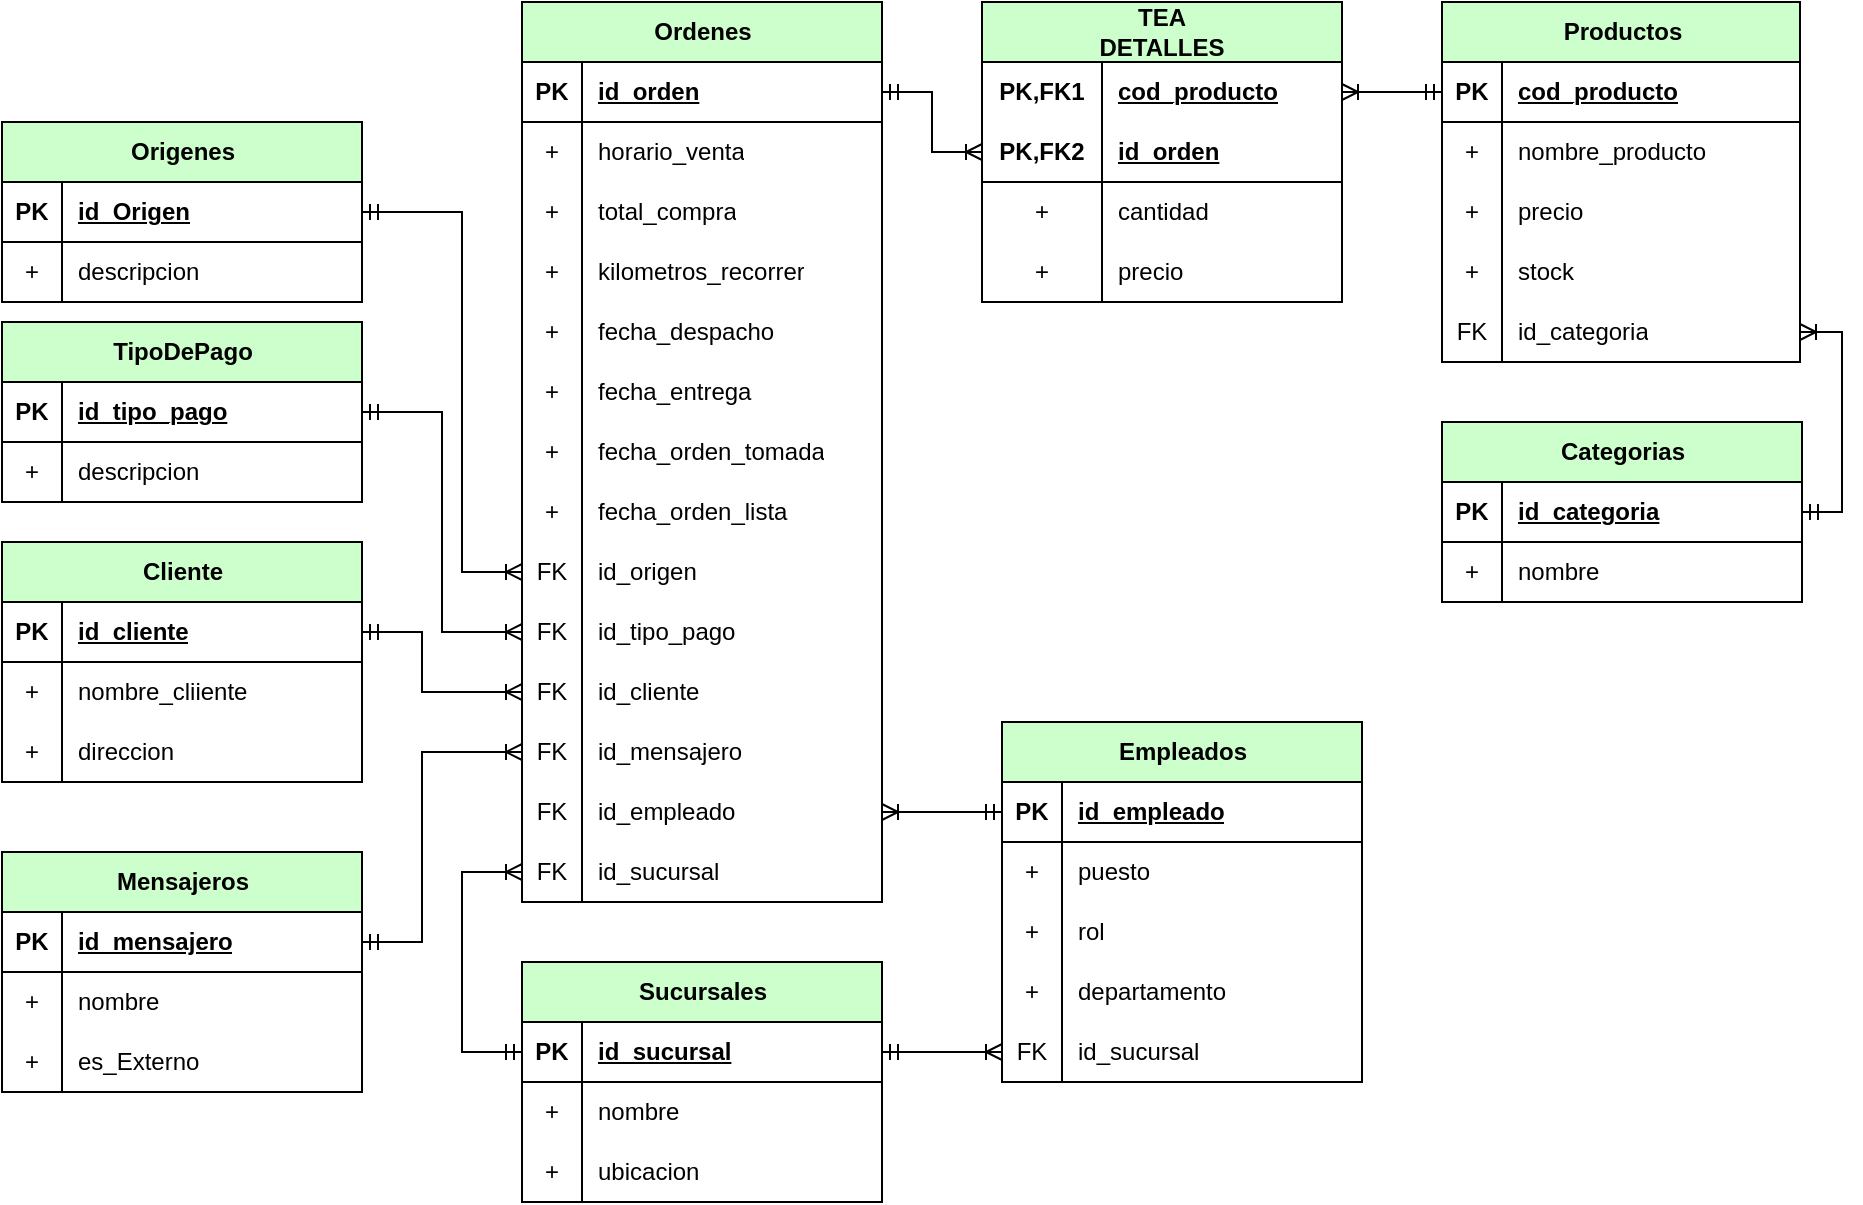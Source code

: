 <mxfile version="24.7.12">
  <diagram name="Página-1" id="35E1bNl7bT1E5D4uxxZ_">
    <mxGraphModel dx="712" dy="771" grid="1" gridSize="10" guides="1" tooltips="1" connect="1" arrows="1" fold="1" page="1" pageScale="1" pageWidth="827" pageHeight="1169" math="0" shadow="0">
      <root>
        <mxCell id="0" />
        <mxCell id="1" parent="0" />
        <mxCell id="Nxqfoiv69obY2XMOCcxo-1" value="Ordenes" style="shape=table;startSize=30;container=1;collapsible=1;childLayout=tableLayout;fixedRows=1;rowLines=0;fontStyle=1;align=center;resizeLast=1;html=1;fillColor=#CCFFCC;" parent="1" vertex="1">
          <mxGeometry x="370" y="100" width="180" height="450" as="geometry" />
        </mxCell>
        <mxCell id="Nxqfoiv69obY2XMOCcxo-2" value="" style="shape=tableRow;horizontal=0;startSize=0;swimlaneHead=0;swimlaneBody=0;fillColor=none;collapsible=0;dropTarget=0;points=[[0,0.5],[1,0.5]];portConstraint=eastwest;top=0;left=0;right=0;bottom=1;" parent="Nxqfoiv69obY2XMOCcxo-1" vertex="1">
          <mxGeometry y="30" width="180" height="30" as="geometry" />
        </mxCell>
        <mxCell id="Nxqfoiv69obY2XMOCcxo-3" value="PK" style="shape=partialRectangle;connectable=0;fillColor=none;top=0;left=0;bottom=0;right=0;fontStyle=1;overflow=hidden;whiteSpace=wrap;html=1;" parent="Nxqfoiv69obY2XMOCcxo-2" vertex="1">
          <mxGeometry width="30" height="30" as="geometry">
            <mxRectangle width="30" height="30" as="alternateBounds" />
          </mxGeometry>
        </mxCell>
        <mxCell id="Nxqfoiv69obY2XMOCcxo-4" value="id_orden" style="shape=partialRectangle;connectable=0;fillColor=none;top=0;left=0;bottom=0;right=0;align=left;spacingLeft=6;fontStyle=5;overflow=hidden;whiteSpace=wrap;html=1;" parent="Nxqfoiv69obY2XMOCcxo-2" vertex="1">
          <mxGeometry x="30" width="150" height="30" as="geometry">
            <mxRectangle width="150" height="30" as="alternateBounds" />
          </mxGeometry>
        </mxCell>
        <mxCell id="Nxqfoiv69obY2XMOCcxo-5" value="" style="shape=tableRow;horizontal=0;startSize=0;swimlaneHead=0;swimlaneBody=0;fillColor=none;collapsible=0;dropTarget=0;points=[[0,0.5],[1,0.5]];portConstraint=eastwest;top=0;left=0;right=0;bottom=0;" parent="Nxqfoiv69obY2XMOCcxo-1" vertex="1">
          <mxGeometry y="60" width="180" height="30" as="geometry" />
        </mxCell>
        <mxCell id="Nxqfoiv69obY2XMOCcxo-6" value="+" style="shape=partialRectangle;connectable=0;fillColor=none;top=0;left=0;bottom=0;right=0;editable=1;overflow=hidden;whiteSpace=wrap;html=1;" parent="Nxqfoiv69obY2XMOCcxo-5" vertex="1">
          <mxGeometry width="30" height="30" as="geometry">
            <mxRectangle width="30" height="30" as="alternateBounds" />
          </mxGeometry>
        </mxCell>
        <mxCell id="Nxqfoiv69obY2XMOCcxo-7" value="horario_venta" style="shape=partialRectangle;connectable=0;fillColor=none;top=0;left=0;bottom=0;right=0;align=left;spacingLeft=6;overflow=hidden;whiteSpace=wrap;html=1;" parent="Nxqfoiv69obY2XMOCcxo-5" vertex="1">
          <mxGeometry x="30" width="150" height="30" as="geometry">
            <mxRectangle width="150" height="30" as="alternateBounds" />
          </mxGeometry>
        </mxCell>
        <mxCell id="Nxqfoiv69obY2XMOCcxo-8" value="" style="shape=tableRow;horizontal=0;startSize=0;swimlaneHead=0;swimlaneBody=0;fillColor=none;collapsible=0;dropTarget=0;points=[[0,0.5],[1,0.5]];portConstraint=eastwest;top=0;left=0;right=0;bottom=0;" parent="Nxqfoiv69obY2XMOCcxo-1" vertex="1">
          <mxGeometry y="90" width="180" height="30" as="geometry" />
        </mxCell>
        <mxCell id="Nxqfoiv69obY2XMOCcxo-9" value="+" style="shape=partialRectangle;connectable=0;fillColor=none;top=0;left=0;bottom=0;right=0;editable=1;overflow=hidden;whiteSpace=wrap;html=1;" parent="Nxqfoiv69obY2XMOCcxo-8" vertex="1">
          <mxGeometry width="30" height="30" as="geometry">
            <mxRectangle width="30" height="30" as="alternateBounds" />
          </mxGeometry>
        </mxCell>
        <mxCell id="Nxqfoiv69obY2XMOCcxo-10" value="total_compra" style="shape=partialRectangle;connectable=0;fillColor=none;top=0;left=0;bottom=0;right=0;align=left;spacingLeft=6;overflow=hidden;whiteSpace=wrap;html=1;" parent="Nxqfoiv69obY2XMOCcxo-8" vertex="1">
          <mxGeometry x="30" width="150" height="30" as="geometry">
            <mxRectangle width="150" height="30" as="alternateBounds" />
          </mxGeometry>
        </mxCell>
        <mxCell id="Nxqfoiv69obY2XMOCcxo-11" value="" style="shape=tableRow;horizontal=0;startSize=0;swimlaneHead=0;swimlaneBody=0;fillColor=none;collapsible=0;dropTarget=0;points=[[0,0.5],[1,0.5]];portConstraint=eastwest;top=0;left=0;right=0;bottom=0;" parent="Nxqfoiv69obY2XMOCcxo-1" vertex="1">
          <mxGeometry y="120" width="180" height="30" as="geometry" />
        </mxCell>
        <mxCell id="Nxqfoiv69obY2XMOCcxo-12" value="+" style="shape=partialRectangle;connectable=0;fillColor=none;top=0;left=0;bottom=0;right=0;editable=1;overflow=hidden;whiteSpace=wrap;html=1;" parent="Nxqfoiv69obY2XMOCcxo-11" vertex="1">
          <mxGeometry width="30" height="30" as="geometry">
            <mxRectangle width="30" height="30" as="alternateBounds" />
          </mxGeometry>
        </mxCell>
        <mxCell id="Nxqfoiv69obY2XMOCcxo-13" value="kilometros_recorrer" style="shape=partialRectangle;connectable=0;fillColor=none;top=0;left=0;bottom=0;right=0;align=left;spacingLeft=6;overflow=hidden;whiteSpace=wrap;html=1;" parent="Nxqfoiv69obY2XMOCcxo-11" vertex="1">
          <mxGeometry x="30" width="150" height="30" as="geometry">
            <mxRectangle width="150" height="30" as="alternateBounds" />
          </mxGeometry>
        </mxCell>
        <mxCell id="Nxqfoiv69obY2XMOCcxo-106" value="" style="shape=tableRow;horizontal=0;startSize=0;swimlaneHead=0;swimlaneBody=0;fillColor=none;collapsible=0;dropTarget=0;points=[[0,0.5],[1,0.5]];portConstraint=eastwest;top=0;left=0;right=0;bottom=0;" parent="Nxqfoiv69obY2XMOCcxo-1" vertex="1">
          <mxGeometry y="150" width="180" height="30" as="geometry" />
        </mxCell>
        <mxCell id="Nxqfoiv69obY2XMOCcxo-107" value="+" style="shape=partialRectangle;connectable=0;fillColor=none;top=0;left=0;bottom=0;right=0;editable=1;overflow=hidden;whiteSpace=wrap;html=1;" parent="Nxqfoiv69obY2XMOCcxo-106" vertex="1">
          <mxGeometry width="30" height="30" as="geometry">
            <mxRectangle width="30" height="30" as="alternateBounds" />
          </mxGeometry>
        </mxCell>
        <mxCell id="Nxqfoiv69obY2XMOCcxo-108" value="fecha_despacho" style="shape=partialRectangle;connectable=0;fillColor=none;top=0;left=0;bottom=0;right=0;align=left;spacingLeft=6;overflow=hidden;whiteSpace=wrap;html=1;" parent="Nxqfoiv69obY2XMOCcxo-106" vertex="1">
          <mxGeometry x="30" width="150" height="30" as="geometry">
            <mxRectangle width="150" height="30" as="alternateBounds" />
          </mxGeometry>
        </mxCell>
        <mxCell id="Nxqfoiv69obY2XMOCcxo-109" value="" style="shape=tableRow;horizontal=0;startSize=0;swimlaneHead=0;swimlaneBody=0;fillColor=none;collapsible=0;dropTarget=0;points=[[0,0.5],[1,0.5]];portConstraint=eastwest;top=0;left=0;right=0;bottom=0;" parent="Nxqfoiv69obY2XMOCcxo-1" vertex="1">
          <mxGeometry y="180" width="180" height="30" as="geometry" />
        </mxCell>
        <mxCell id="Nxqfoiv69obY2XMOCcxo-110" value="+" style="shape=partialRectangle;connectable=0;fillColor=none;top=0;left=0;bottom=0;right=0;editable=1;overflow=hidden;whiteSpace=wrap;html=1;" parent="Nxqfoiv69obY2XMOCcxo-109" vertex="1">
          <mxGeometry width="30" height="30" as="geometry">
            <mxRectangle width="30" height="30" as="alternateBounds" />
          </mxGeometry>
        </mxCell>
        <mxCell id="Nxqfoiv69obY2XMOCcxo-111" value="fecha_entrega" style="shape=partialRectangle;connectable=0;fillColor=none;top=0;left=0;bottom=0;right=0;align=left;spacingLeft=6;overflow=hidden;whiteSpace=wrap;html=1;" parent="Nxqfoiv69obY2XMOCcxo-109" vertex="1">
          <mxGeometry x="30" width="150" height="30" as="geometry">
            <mxRectangle width="150" height="30" as="alternateBounds" />
          </mxGeometry>
        </mxCell>
        <mxCell id="Nxqfoiv69obY2XMOCcxo-112" value="" style="shape=tableRow;horizontal=0;startSize=0;swimlaneHead=0;swimlaneBody=0;fillColor=none;collapsible=0;dropTarget=0;points=[[0,0.5],[1,0.5]];portConstraint=eastwest;top=0;left=0;right=0;bottom=0;" parent="Nxqfoiv69obY2XMOCcxo-1" vertex="1">
          <mxGeometry y="210" width="180" height="30" as="geometry" />
        </mxCell>
        <mxCell id="Nxqfoiv69obY2XMOCcxo-113" value="+" style="shape=partialRectangle;connectable=0;fillColor=none;top=0;left=0;bottom=0;right=0;editable=1;overflow=hidden;whiteSpace=wrap;html=1;" parent="Nxqfoiv69obY2XMOCcxo-112" vertex="1">
          <mxGeometry width="30" height="30" as="geometry">
            <mxRectangle width="30" height="30" as="alternateBounds" />
          </mxGeometry>
        </mxCell>
        <mxCell id="Nxqfoiv69obY2XMOCcxo-114" value="fecha_orden_tomada" style="shape=partialRectangle;connectable=0;fillColor=none;top=0;left=0;bottom=0;right=0;align=left;spacingLeft=6;overflow=hidden;whiteSpace=wrap;html=1;" parent="Nxqfoiv69obY2XMOCcxo-112" vertex="1">
          <mxGeometry x="30" width="150" height="30" as="geometry">
            <mxRectangle width="150" height="30" as="alternateBounds" />
          </mxGeometry>
        </mxCell>
        <mxCell id="Nxqfoiv69obY2XMOCcxo-115" value="" style="shape=tableRow;horizontal=0;startSize=0;swimlaneHead=0;swimlaneBody=0;fillColor=none;collapsible=0;dropTarget=0;points=[[0,0.5],[1,0.5]];portConstraint=eastwest;top=0;left=0;right=0;bottom=0;" parent="Nxqfoiv69obY2XMOCcxo-1" vertex="1">
          <mxGeometry y="240" width="180" height="30" as="geometry" />
        </mxCell>
        <mxCell id="Nxqfoiv69obY2XMOCcxo-116" value="+" style="shape=partialRectangle;connectable=0;fillColor=none;top=0;left=0;bottom=0;right=0;editable=1;overflow=hidden;whiteSpace=wrap;html=1;" parent="Nxqfoiv69obY2XMOCcxo-115" vertex="1">
          <mxGeometry width="30" height="30" as="geometry">
            <mxRectangle width="30" height="30" as="alternateBounds" />
          </mxGeometry>
        </mxCell>
        <mxCell id="Nxqfoiv69obY2XMOCcxo-117" value="fecha_orden_lista" style="shape=partialRectangle;connectable=0;fillColor=none;top=0;left=0;bottom=0;right=0;align=left;spacingLeft=6;overflow=hidden;whiteSpace=wrap;html=1;" parent="Nxqfoiv69obY2XMOCcxo-115" vertex="1">
          <mxGeometry x="30" width="150" height="30" as="geometry">
            <mxRectangle width="150" height="30" as="alternateBounds" />
          </mxGeometry>
        </mxCell>
        <mxCell id="Nxqfoiv69obY2XMOCcxo-137" value="" style="shape=tableRow;horizontal=0;startSize=0;swimlaneHead=0;swimlaneBody=0;fillColor=none;collapsible=0;dropTarget=0;points=[[0,0.5],[1,0.5]];portConstraint=eastwest;top=0;left=0;right=0;bottom=0;" parent="Nxqfoiv69obY2XMOCcxo-1" vertex="1">
          <mxGeometry y="270" width="180" height="30" as="geometry" />
        </mxCell>
        <mxCell id="Nxqfoiv69obY2XMOCcxo-138" value="FK" style="shape=partialRectangle;connectable=0;fillColor=none;top=0;left=0;bottom=0;right=0;editable=1;overflow=hidden;whiteSpace=wrap;html=1;" parent="Nxqfoiv69obY2XMOCcxo-137" vertex="1">
          <mxGeometry width="30" height="30" as="geometry">
            <mxRectangle width="30" height="30" as="alternateBounds" />
          </mxGeometry>
        </mxCell>
        <mxCell id="Nxqfoiv69obY2XMOCcxo-139" value="id_origen" style="shape=partialRectangle;connectable=0;fillColor=none;top=0;left=0;bottom=0;right=0;align=left;spacingLeft=6;overflow=hidden;whiteSpace=wrap;html=1;" parent="Nxqfoiv69obY2XMOCcxo-137" vertex="1">
          <mxGeometry x="30" width="150" height="30" as="geometry">
            <mxRectangle width="150" height="30" as="alternateBounds" />
          </mxGeometry>
        </mxCell>
        <mxCell id="Nxqfoiv69obY2XMOCcxo-140" value="" style="shape=tableRow;horizontal=0;startSize=0;swimlaneHead=0;swimlaneBody=0;fillColor=none;collapsible=0;dropTarget=0;points=[[0,0.5],[1,0.5]];portConstraint=eastwest;top=0;left=0;right=0;bottom=0;" parent="Nxqfoiv69obY2XMOCcxo-1" vertex="1">
          <mxGeometry y="300" width="180" height="30" as="geometry" />
        </mxCell>
        <mxCell id="Nxqfoiv69obY2XMOCcxo-141" value="FK" style="shape=partialRectangle;connectable=0;fillColor=none;top=0;left=0;bottom=0;right=0;editable=1;overflow=hidden;whiteSpace=wrap;html=1;" parent="Nxqfoiv69obY2XMOCcxo-140" vertex="1">
          <mxGeometry width="30" height="30" as="geometry">
            <mxRectangle width="30" height="30" as="alternateBounds" />
          </mxGeometry>
        </mxCell>
        <mxCell id="Nxqfoiv69obY2XMOCcxo-142" value="id_tipo_pago" style="shape=partialRectangle;connectable=0;fillColor=none;top=0;left=0;bottom=0;right=0;align=left;spacingLeft=6;overflow=hidden;whiteSpace=wrap;html=1;" parent="Nxqfoiv69obY2XMOCcxo-140" vertex="1">
          <mxGeometry x="30" width="150" height="30" as="geometry">
            <mxRectangle width="150" height="30" as="alternateBounds" />
          </mxGeometry>
        </mxCell>
        <mxCell id="Nxqfoiv69obY2XMOCcxo-186" value="" style="shape=tableRow;horizontal=0;startSize=0;swimlaneHead=0;swimlaneBody=0;fillColor=none;collapsible=0;dropTarget=0;points=[[0,0.5],[1,0.5]];portConstraint=eastwest;top=0;left=0;right=0;bottom=0;" parent="Nxqfoiv69obY2XMOCcxo-1" vertex="1">
          <mxGeometry y="330" width="180" height="30" as="geometry" />
        </mxCell>
        <mxCell id="Nxqfoiv69obY2XMOCcxo-187" value="FK" style="shape=partialRectangle;connectable=0;fillColor=none;top=0;left=0;bottom=0;right=0;editable=1;overflow=hidden;whiteSpace=wrap;html=1;" parent="Nxqfoiv69obY2XMOCcxo-186" vertex="1">
          <mxGeometry width="30" height="30" as="geometry">
            <mxRectangle width="30" height="30" as="alternateBounds" />
          </mxGeometry>
        </mxCell>
        <mxCell id="Nxqfoiv69obY2XMOCcxo-188" value="id_cliente" style="shape=partialRectangle;connectable=0;fillColor=none;top=0;left=0;bottom=0;right=0;align=left;spacingLeft=6;overflow=hidden;whiteSpace=wrap;html=1;" parent="Nxqfoiv69obY2XMOCcxo-186" vertex="1">
          <mxGeometry x="30" width="150" height="30" as="geometry">
            <mxRectangle width="150" height="30" as="alternateBounds" />
          </mxGeometry>
        </mxCell>
        <mxCell id="FK5sb8bzbtEW4_PQrhb6-1" value="" style="shape=tableRow;horizontal=0;startSize=0;swimlaneHead=0;swimlaneBody=0;fillColor=none;collapsible=0;dropTarget=0;points=[[0,0.5],[1,0.5]];portConstraint=eastwest;top=0;left=0;right=0;bottom=0;" parent="Nxqfoiv69obY2XMOCcxo-1" vertex="1">
          <mxGeometry y="360" width="180" height="30" as="geometry" />
        </mxCell>
        <mxCell id="FK5sb8bzbtEW4_PQrhb6-2" value="FK" style="shape=partialRectangle;connectable=0;fillColor=none;top=0;left=0;bottom=0;right=0;editable=1;overflow=hidden;whiteSpace=wrap;html=1;" parent="FK5sb8bzbtEW4_PQrhb6-1" vertex="1">
          <mxGeometry width="30" height="30" as="geometry">
            <mxRectangle width="30" height="30" as="alternateBounds" />
          </mxGeometry>
        </mxCell>
        <mxCell id="FK5sb8bzbtEW4_PQrhb6-3" value="id_mensajero" style="shape=partialRectangle;connectable=0;fillColor=none;top=0;left=0;bottom=0;right=0;align=left;spacingLeft=6;overflow=hidden;whiteSpace=wrap;html=1;" parent="FK5sb8bzbtEW4_PQrhb6-1" vertex="1">
          <mxGeometry x="30" width="150" height="30" as="geometry">
            <mxRectangle width="150" height="30" as="alternateBounds" />
          </mxGeometry>
        </mxCell>
        <mxCell id="FK5sb8bzbtEW4_PQrhb6-4" value="" style="shape=tableRow;horizontal=0;startSize=0;swimlaneHead=0;swimlaneBody=0;fillColor=none;collapsible=0;dropTarget=0;points=[[0,0.5],[1,0.5]];portConstraint=eastwest;top=0;left=0;right=0;bottom=0;" parent="Nxqfoiv69obY2XMOCcxo-1" vertex="1">
          <mxGeometry y="390" width="180" height="30" as="geometry" />
        </mxCell>
        <mxCell id="FK5sb8bzbtEW4_PQrhb6-5" value="FK" style="shape=partialRectangle;connectable=0;fillColor=none;top=0;left=0;bottom=0;right=0;editable=1;overflow=hidden;whiteSpace=wrap;html=1;" parent="FK5sb8bzbtEW4_PQrhb6-4" vertex="1">
          <mxGeometry width="30" height="30" as="geometry">
            <mxRectangle width="30" height="30" as="alternateBounds" />
          </mxGeometry>
        </mxCell>
        <mxCell id="FK5sb8bzbtEW4_PQrhb6-6" value="id_empleado" style="shape=partialRectangle;connectable=0;fillColor=none;top=0;left=0;bottom=0;right=0;align=left;spacingLeft=6;overflow=hidden;whiteSpace=wrap;html=1;" parent="FK5sb8bzbtEW4_PQrhb6-4" vertex="1">
          <mxGeometry x="30" width="150" height="30" as="geometry">
            <mxRectangle width="150" height="30" as="alternateBounds" />
          </mxGeometry>
        </mxCell>
        <mxCell id="FK5sb8bzbtEW4_PQrhb6-9" value="" style="shape=tableRow;horizontal=0;startSize=0;swimlaneHead=0;swimlaneBody=0;fillColor=none;collapsible=0;dropTarget=0;points=[[0,0.5],[1,0.5]];portConstraint=eastwest;top=0;left=0;right=0;bottom=0;" parent="Nxqfoiv69obY2XMOCcxo-1" vertex="1">
          <mxGeometry y="420" width="180" height="30" as="geometry" />
        </mxCell>
        <mxCell id="FK5sb8bzbtEW4_PQrhb6-10" value="FK" style="shape=partialRectangle;connectable=0;fillColor=none;top=0;left=0;bottom=0;right=0;editable=1;overflow=hidden;whiteSpace=wrap;html=1;" parent="FK5sb8bzbtEW4_PQrhb6-9" vertex="1">
          <mxGeometry width="30" height="30" as="geometry">
            <mxRectangle width="30" height="30" as="alternateBounds" />
          </mxGeometry>
        </mxCell>
        <mxCell id="FK5sb8bzbtEW4_PQrhb6-11" value="id_sucursal" style="shape=partialRectangle;connectable=0;fillColor=none;top=0;left=0;bottom=0;right=0;align=left;spacingLeft=6;overflow=hidden;whiteSpace=wrap;html=1;" parent="FK5sb8bzbtEW4_PQrhb6-9" vertex="1">
          <mxGeometry x="30" width="150" height="30" as="geometry">
            <mxRectangle width="150" height="30" as="alternateBounds" />
          </mxGeometry>
        </mxCell>
        <mxCell id="Nxqfoiv69obY2XMOCcxo-14" value="Productos" style="shape=table;startSize=30;container=1;collapsible=1;childLayout=tableLayout;fixedRows=1;rowLines=0;fontStyle=1;align=center;resizeLast=1;html=1;fillColor=#CCFFCC;" parent="1" vertex="1">
          <mxGeometry x="830" y="100" width="179" height="180" as="geometry" />
        </mxCell>
        <mxCell id="Nxqfoiv69obY2XMOCcxo-15" value="" style="shape=tableRow;horizontal=0;startSize=0;swimlaneHead=0;swimlaneBody=0;fillColor=none;collapsible=0;dropTarget=0;points=[[0,0.5],[1,0.5]];portConstraint=eastwest;top=0;left=0;right=0;bottom=1;" parent="Nxqfoiv69obY2XMOCcxo-14" vertex="1">
          <mxGeometry y="30" width="179" height="30" as="geometry" />
        </mxCell>
        <mxCell id="Nxqfoiv69obY2XMOCcxo-16" value="PK" style="shape=partialRectangle;connectable=0;fillColor=none;top=0;left=0;bottom=0;right=0;fontStyle=1;overflow=hidden;whiteSpace=wrap;html=1;" parent="Nxqfoiv69obY2XMOCcxo-15" vertex="1">
          <mxGeometry width="30" height="30" as="geometry">
            <mxRectangle width="30" height="30" as="alternateBounds" />
          </mxGeometry>
        </mxCell>
        <mxCell id="Nxqfoiv69obY2XMOCcxo-17" value="cod_producto" style="shape=partialRectangle;connectable=0;fillColor=none;top=0;left=0;bottom=0;right=0;align=left;spacingLeft=6;fontStyle=5;overflow=hidden;whiteSpace=wrap;html=1;" parent="Nxqfoiv69obY2XMOCcxo-15" vertex="1">
          <mxGeometry x="30" width="149" height="30" as="geometry">
            <mxRectangle width="149" height="30" as="alternateBounds" />
          </mxGeometry>
        </mxCell>
        <mxCell id="Nxqfoiv69obY2XMOCcxo-18" value="" style="shape=tableRow;horizontal=0;startSize=0;swimlaneHead=0;swimlaneBody=0;fillColor=none;collapsible=0;dropTarget=0;points=[[0,0.5],[1,0.5]];portConstraint=eastwest;top=0;left=0;right=0;bottom=0;" parent="Nxqfoiv69obY2XMOCcxo-14" vertex="1">
          <mxGeometry y="60" width="179" height="30" as="geometry" />
        </mxCell>
        <mxCell id="Nxqfoiv69obY2XMOCcxo-19" value="+" style="shape=partialRectangle;connectable=0;fillColor=none;top=0;left=0;bottom=0;right=0;editable=1;overflow=hidden;whiteSpace=wrap;html=1;" parent="Nxqfoiv69obY2XMOCcxo-18" vertex="1">
          <mxGeometry width="30" height="30" as="geometry">
            <mxRectangle width="30" height="30" as="alternateBounds" />
          </mxGeometry>
        </mxCell>
        <mxCell id="Nxqfoiv69obY2XMOCcxo-20" value="nombre_producto" style="shape=partialRectangle;connectable=0;fillColor=none;top=0;left=0;bottom=0;right=0;align=left;spacingLeft=6;overflow=hidden;whiteSpace=wrap;html=1;" parent="Nxqfoiv69obY2XMOCcxo-18" vertex="1">
          <mxGeometry x="30" width="149" height="30" as="geometry">
            <mxRectangle width="149" height="30" as="alternateBounds" />
          </mxGeometry>
        </mxCell>
        <mxCell id="Nxqfoiv69obY2XMOCcxo-21" value="" style="shape=tableRow;horizontal=0;startSize=0;swimlaneHead=0;swimlaneBody=0;fillColor=none;collapsible=0;dropTarget=0;points=[[0,0.5],[1,0.5]];portConstraint=eastwest;top=0;left=0;right=0;bottom=0;" parent="Nxqfoiv69obY2XMOCcxo-14" vertex="1">
          <mxGeometry y="90" width="179" height="30" as="geometry" />
        </mxCell>
        <mxCell id="Nxqfoiv69obY2XMOCcxo-22" value="+" style="shape=partialRectangle;connectable=0;fillColor=none;top=0;left=0;bottom=0;right=0;editable=1;overflow=hidden;whiteSpace=wrap;html=1;" parent="Nxqfoiv69obY2XMOCcxo-21" vertex="1">
          <mxGeometry width="30" height="30" as="geometry">
            <mxRectangle width="30" height="30" as="alternateBounds" />
          </mxGeometry>
        </mxCell>
        <mxCell id="Nxqfoiv69obY2XMOCcxo-23" value="precio" style="shape=partialRectangle;connectable=0;fillColor=none;top=0;left=0;bottom=0;right=0;align=left;spacingLeft=6;overflow=hidden;whiteSpace=wrap;html=1;" parent="Nxqfoiv69obY2XMOCcxo-21" vertex="1">
          <mxGeometry x="30" width="149" height="30" as="geometry">
            <mxRectangle width="149" height="30" as="alternateBounds" />
          </mxGeometry>
        </mxCell>
        <mxCell id="2KX9p31akX-pJ0zBxhKD-1" value="" style="shape=tableRow;horizontal=0;startSize=0;swimlaneHead=0;swimlaneBody=0;fillColor=none;collapsible=0;dropTarget=0;points=[[0,0.5],[1,0.5]];portConstraint=eastwest;top=0;left=0;right=0;bottom=0;" parent="Nxqfoiv69obY2XMOCcxo-14" vertex="1">
          <mxGeometry y="120" width="179" height="30" as="geometry" />
        </mxCell>
        <mxCell id="2KX9p31akX-pJ0zBxhKD-2" value="+" style="shape=partialRectangle;connectable=0;fillColor=none;top=0;left=0;bottom=0;right=0;editable=1;overflow=hidden;whiteSpace=wrap;html=1;" parent="2KX9p31akX-pJ0zBxhKD-1" vertex="1">
          <mxGeometry width="30" height="30" as="geometry">
            <mxRectangle width="30" height="30" as="alternateBounds" />
          </mxGeometry>
        </mxCell>
        <mxCell id="2KX9p31akX-pJ0zBxhKD-3" value="stock" style="shape=partialRectangle;connectable=0;fillColor=none;top=0;left=0;bottom=0;right=0;align=left;spacingLeft=6;overflow=hidden;whiteSpace=wrap;html=1;" parent="2KX9p31akX-pJ0zBxhKD-1" vertex="1">
          <mxGeometry x="30" width="149" height="30" as="geometry">
            <mxRectangle width="149" height="30" as="alternateBounds" />
          </mxGeometry>
        </mxCell>
        <mxCell id="Nxqfoiv69obY2XMOCcxo-24" value="" style="shape=tableRow;horizontal=0;startSize=0;swimlaneHead=0;swimlaneBody=0;fillColor=none;collapsible=0;dropTarget=0;points=[[0,0.5],[1,0.5]];portConstraint=eastwest;top=0;left=0;right=0;bottom=0;" parent="Nxqfoiv69obY2XMOCcxo-14" vertex="1">
          <mxGeometry y="150" width="179" height="30" as="geometry" />
        </mxCell>
        <mxCell id="Nxqfoiv69obY2XMOCcxo-25" value="FK" style="shape=partialRectangle;connectable=0;fillColor=none;top=0;left=0;bottom=0;right=0;editable=1;overflow=hidden;whiteSpace=wrap;html=1;" parent="Nxqfoiv69obY2XMOCcxo-24" vertex="1">
          <mxGeometry width="30" height="30" as="geometry">
            <mxRectangle width="30" height="30" as="alternateBounds" />
          </mxGeometry>
        </mxCell>
        <mxCell id="Nxqfoiv69obY2XMOCcxo-26" value="id_categoria" style="shape=partialRectangle;connectable=0;fillColor=none;top=0;left=0;bottom=0;right=0;align=left;spacingLeft=6;overflow=hidden;whiteSpace=wrap;html=1;" parent="Nxqfoiv69obY2XMOCcxo-24" vertex="1">
          <mxGeometry x="30" width="149" height="30" as="geometry">
            <mxRectangle width="149" height="30" as="alternateBounds" />
          </mxGeometry>
        </mxCell>
        <mxCell id="Nxqfoiv69obY2XMOCcxo-40" value="Empleados" style="shape=table;startSize=30;container=1;collapsible=1;childLayout=tableLayout;fixedRows=1;rowLines=0;fontStyle=1;align=center;resizeLast=1;html=1;fillColor=#CCFFCC;" parent="1" vertex="1">
          <mxGeometry x="610" y="460" width="180" height="180" as="geometry" />
        </mxCell>
        <mxCell id="Nxqfoiv69obY2XMOCcxo-41" value="" style="shape=tableRow;horizontal=0;startSize=0;swimlaneHead=0;swimlaneBody=0;fillColor=none;collapsible=0;dropTarget=0;points=[[0,0.5],[1,0.5]];portConstraint=eastwest;top=0;left=0;right=0;bottom=1;" parent="Nxqfoiv69obY2XMOCcxo-40" vertex="1">
          <mxGeometry y="30" width="180" height="30" as="geometry" />
        </mxCell>
        <mxCell id="Nxqfoiv69obY2XMOCcxo-42" value="PK" style="shape=partialRectangle;connectable=0;fillColor=none;top=0;left=0;bottom=0;right=0;fontStyle=1;overflow=hidden;whiteSpace=wrap;html=1;" parent="Nxqfoiv69obY2XMOCcxo-41" vertex="1">
          <mxGeometry width="30" height="30" as="geometry">
            <mxRectangle width="30" height="30" as="alternateBounds" />
          </mxGeometry>
        </mxCell>
        <mxCell id="Nxqfoiv69obY2XMOCcxo-43" value="id_empleado" style="shape=partialRectangle;connectable=0;fillColor=none;top=0;left=0;bottom=0;right=0;align=left;spacingLeft=6;fontStyle=5;overflow=hidden;whiteSpace=wrap;html=1;" parent="Nxqfoiv69obY2XMOCcxo-41" vertex="1">
          <mxGeometry x="30" width="150" height="30" as="geometry">
            <mxRectangle width="150" height="30" as="alternateBounds" />
          </mxGeometry>
        </mxCell>
        <mxCell id="Nxqfoiv69obY2XMOCcxo-44" value="" style="shape=tableRow;horizontal=0;startSize=0;swimlaneHead=0;swimlaneBody=0;fillColor=none;collapsible=0;dropTarget=0;points=[[0,0.5],[1,0.5]];portConstraint=eastwest;top=0;left=0;right=0;bottom=0;" parent="Nxqfoiv69obY2XMOCcxo-40" vertex="1">
          <mxGeometry y="60" width="180" height="30" as="geometry" />
        </mxCell>
        <mxCell id="Nxqfoiv69obY2XMOCcxo-45" value="+" style="shape=partialRectangle;connectable=0;fillColor=none;top=0;left=0;bottom=0;right=0;editable=1;overflow=hidden;whiteSpace=wrap;html=1;" parent="Nxqfoiv69obY2XMOCcxo-44" vertex="1">
          <mxGeometry width="30" height="30" as="geometry">
            <mxRectangle width="30" height="30" as="alternateBounds" />
          </mxGeometry>
        </mxCell>
        <mxCell id="Nxqfoiv69obY2XMOCcxo-46" value="puesto" style="shape=partialRectangle;connectable=0;fillColor=none;top=0;left=0;bottom=0;right=0;align=left;spacingLeft=6;overflow=hidden;whiteSpace=wrap;html=1;" parent="Nxqfoiv69obY2XMOCcxo-44" vertex="1">
          <mxGeometry x="30" width="150" height="30" as="geometry">
            <mxRectangle width="150" height="30" as="alternateBounds" />
          </mxGeometry>
        </mxCell>
        <mxCell id="Nxqfoiv69obY2XMOCcxo-47" value="" style="shape=tableRow;horizontal=0;startSize=0;swimlaneHead=0;swimlaneBody=0;fillColor=none;collapsible=0;dropTarget=0;points=[[0,0.5],[1,0.5]];portConstraint=eastwest;top=0;left=0;right=0;bottom=0;" parent="Nxqfoiv69obY2XMOCcxo-40" vertex="1">
          <mxGeometry y="90" width="180" height="30" as="geometry" />
        </mxCell>
        <mxCell id="Nxqfoiv69obY2XMOCcxo-48" value="+" style="shape=partialRectangle;connectable=0;fillColor=none;top=0;left=0;bottom=0;right=0;editable=1;overflow=hidden;whiteSpace=wrap;html=1;" parent="Nxqfoiv69obY2XMOCcxo-47" vertex="1">
          <mxGeometry width="30" height="30" as="geometry">
            <mxRectangle width="30" height="30" as="alternateBounds" />
          </mxGeometry>
        </mxCell>
        <mxCell id="Nxqfoiv69obY2XMOCcxo-49" value="rol" style="shape=partialRectangle;connectable=0;fillColor=none;top=0;left=0;bottom=0;right=0;align=left;spacingLeft=6;overflow=hidden;whiteSpace=wrap;html=1;" parent="Nxqfoiv69obY2XMOCcxo-47" vertex="1">
          <mxGeometry x="30" width="150" height="30" as="geometry">
            <mxRectangle width="150" height="30" as="alternateBounds" />
          </mxGeometry>
        </mxCell>
        <mxCell id="Nxqfoiv69obY2XMOCcxo-50" value="" style="shape=tableRow;horizontal=0;startSize=0;swimlaneHead=0;swimlaneBody=0;fillColor=none;collapsible=0;dropTarget=0;points=[[0,0.5],[1,0.5]];portConstraint=eastwest;top=0;left=0;right=0;bottom=0;" parent="Nxqfoiv69obY2XMOCcxo-40" vertex="1">
          <mxGeometry y="120" width="180" height="30" as="geometry" />
        </mxCell>
        <mxCell id="Nxqfoiv69obY2XMOCcxo-51" value="+" style="shape=partialRectangle;connectable=0;fillColor=none;top=0;left=0;bottom=0;right=0;editable=1;overflow=hidden;whiteSpace=wrap;html=1;" parent="Nxqfoiv69obY2XMOCcxo-50" vertex="1">
          <mxGeometry width="30" height="30" as="geometry">
            <mxRectangle width="30" height="30" as="alternateBounds" />
          </mxGeometry>
        </mxCell>
        <mxCell id="Nxqfoiv69obY2XMOCcxo-52" value="departamento" style="shape=partialRectangle;connectable=0;fillColor=none;top=0;left=0;bottom=0;right=0;align=left;spacingLeft=6;overflow=hidden;whiteSpace=wrap;html=1;" parent="Nxqfoiv69obY2XMOCcxo-50" vertex="1">
          <mxGeometry x="30" width="150" height="30" as="geometry">
            <mxRectangle width="150" height="30" as="alternateBounds" />
          </mxGeometry>
        </mxCell>
        <mxCell id="FK5sb8bzbtEW4_PQrhb6-12" value="" style="shape=tableRow;horizontal=0;startSize=0;swimlaneHead=0;swimlaneBody=0;fillColor=none;collapsible=0;dropTarget=0;points=[[0,0.5],[1,0.5]];portConstraint=eastwest;top=0;left=0;right=0;bottom=0;" parent="Nxqfoiv69obY2XMOCcxo-40" vertex="1">
          <mxGeometry y="150" width="180" height="30" as="geometry" />
        </mxCell>
        <mxCell id="FK5sb8bzbtEW4_PQrhb6-13" value="FK" style="shape=partialRectangle;connectable=0;fillColor=none;top=0;left=0;bottom=0;right=0;editable=1;overflow=hidden;whiteSpace=wrap;html=1;" parent="FK5sb8bzbtEW4_PQrhb6-12" vertex="1">
          <mxGeometry width="30" height="30" as="geometry">
            <mxRectangle width="30" height="30" as="alternateBounds" />
          </mxGeometry>
        </mxCell>
        <mxCell id="FK5sb8bzbtEW4_PQrhb6-14" value="id_sucursal" style="shape=partialRectangle;connectable=0;fillColor=none;top=0;left=0;bottom=0;right=0;align=left;spacingLeft=6;overflow=hidden;whiteSpace=wrap;html=1;" parent="FK5sb8bzbtEW4_PQrhb6-12" vertex="1">
          <mxGeometry x="30" width="150" height="30" as="geometry">
            <mxRectangle width="150" height="30" as="alternateBounds" />
          </mxGeometry>
        </mxCell>
        <mxCell id="Nxqfoiv69obY2XMOCcxo-53" value="Sucursales" style="shape=table;startSize=30;container=1;collapsible=1;childLayout=tableLayout;fixedRows=1;rowLines=0;fontStyle=1;align=center;resizeLast=1;html=1;fillColor=#CCFFCC;" parent="1" vertex="1">
          <mxGeometry x="370" y="580" width="180" height="120" as="geometry" />
        </mxCell>
        <mxCell id="Nxqfoiv69obY2XMOCcxo-54" value="" style="shape=tableRow;horizontal=0;startSize=0;swimlaneHead=0;swimlaneBody=0;fillColor=none;collapsible=0;dropTarget=0;points=[[0,0.5],[1,0.5]];portConstraint=eastwest;top=0;left=0;right=0;bottom=1;" parent="Nxqfoiv69obY2XMOCcxo-53" vertex="1">
          <mxGeometry y="30" width="180" height="30" as="geometry" />
        </mxCell>
        <mxCell id="Nxqfoiv69obY2XMOCcxo-55" value="PK" style="shape=partialRectangle;connectable=0;fillColor=none;top=0;left=0;bottom=0;right=0;fontStyle=1;overflow=hidden;whiteSpace=wrap;html=1;" parent="Nxqfoiv69obY2XMOCcxo-54" vertex="1">
          <mxGeometry width="30" height="30" as="geometry">
            <mxRectangle width="30" height="30" as="alternateBounds" />
          </mxGeometry>
        </mxCell>
        <mxCell id="Nxqfoiv69obY2XMOCcxo-56" value="id_sucursal" style="shape=partialRectangle;connectable=0;fillColor=none;top=0;left=0;bottom=0;right=0;align=left;spacingLeft=6;fontStyle=5;overflow=hidden;whiteSpace=wrap;html=1;" parent="Nxqfoiv69obY2XMOCcxo-54" vertex="1">
          <mxGeometry x="30" width="150" height="30" as="geometry">
            <mxRectangle width="150" height="30" as="alternateBounds" />
          </mxGeometry>
        </mxCell>
        <mxCell id="Nxqfoiv69obY2XMOCcxo-57" value="" style="shape=tableRow;horizontal=0;startSize=0;swimlaneHead=0;swimlaneBody=0;fillColor=none;collapsible=0;dropTarget=0;points=[[0,0.5],[1,0.5]];portConstraint=eastwest;top=0;left=0;right=0;bottom=0;" parent="Nxqfoiv69obY2XMOCcxo-53" vertex="1">
          <mxGeometry y="60" width="180" height="30" as="geometry" />
        </mxCell>
        <mxCell id="Nxqfoiv69obY2XMOCcxo-58" value="+" style="shape=partialRectangle;connectable=0;fillColor=none;top=0;left=0;bottom=0;right=0;editable=1;overflow=hidden;whiteSpace=wrap;html=1;" parent="Nxqfoiv69obY2XMOCcxo-57" vertex="1">
          <mxGeometry width="30" height="30" as="geometry">
            <mxRectangle width="30" height="30" as="alternateBounds" />
          </mxGeometry>
        </mxCell>
        <mxCell id="Nxqfoiv69obY2XMOCcxo-59" value="nombre" style="shape=partialRectangle;connectable=0;fillColor=none;top=0;left=0;bottom=0;right=0;align=left;spacingLeft=6;overflow=hidden;whiteSpace=wrap;html=1;" parent="Nxqfoiv69obY2XMOCcxo-57" vertex="1">
          <mxGeometry x="30" width="150" height="30" as="geometry">
            <mxRectangle width="150" height="30" as="alternateBounds" />
          </mxGeometry>
        </mxCell>
        <mxCell id="Nxqfoiv69obY2XMOCcxo-60" value="" style="shape=tableRow;horizontal=0;startSize=0;swimlaneHead=0;swimlaneBody=0;fillColor=none;collapsible=0;dropTarget=0;points=[[0,0.5],[1,0.5]];portConstraint=eastwest;top=0;left=0;right=0;bottom=0;" parent="Nxqfoiv69obY2XMOCcxo-53" vertex="1">
          <mxGeometry y="90" width="180" height="30" as="geometry" />
        </mxCell>
        <mxCell id="Nxqfoiv69obY2XMOCcxo-61" value="+" style="shape=partialRectangle;connectable=0;fillColor=none;top=0;left=0;bottom=0;right=0;editable=1;overflow=hidden;whiteSpace=wrap;html=1;" parent="Nxqfoiv69obY2XMOCcxo-60" vertex="1">
          <mxGeometry width="30" height="30" as="geometry">
            <mxRectangle width="30" height="30" as="alternateBounds" />
          </mxGeometry>
        </mxCell>
        <mxCell id="Nxqfoiv69obY2XMOCcxo-62" value="ubicacion" style="shape=partialRectangle;connectable=0;fillColor=none;top=0;left=0;bottom=0;right=0;align=left;spacingLeft=6;overflow=hidden;whiteSpace=wrap;html=1;" parent="Nxqfoiv69obY2XMOCcxo-60" vertex="1">
          <mxGeometry x="30" width="150" height="30" as="geometry">
            <mxRectangle width="150" height="30" as="alternateBounds" />
          </mxGeometry>
        </mxCell>
        <mxCell id="Nxqfoiv69obY2XMOCcxo-66" value="&lt;span style=&quot;background-color: initial;&quot;&gt;Mensajeros&lt;/span&gt;" style="shape=table;startSize=30;container=1;collapsible=1;childLayout=tableLayout;fixedRows=1;rowLines=0;fontStyle=1;align=center;resizeLast=1;html=1;fillColor=#CCFFCC;" parent="1" vertex="1">
          <mxGeometry x="110" y="525" width="180" height="120" as="geometry" />
        </mxCell>
        <mxCell id="Nxqfoiv69obY2XMOCcxo-67" value="" style="shape=tableRow;horizontal=0;startSize=0;swimlaneHead=0;swimlaneBody=0;fillColor=none;collapsible=0;dropTarget=0;points=[[0,0.5],[1,0.5]];portConstraint=eastwest;top=0;left=0;right=0;bottom=1;" parent="Nxqfoiv69obY2XMOCcxo-66" vertex="1">
          <mxGeometry y="30" width="180" height="30" as="geometry" />
        </mxCell>
        <mxCell id="Nxqfoiv69obY2XMOCcxo-68" value="PK" style="shape=partialRectangle;connectable=0;fillColor=none;top=0;left=0;bottom=0;right=0;fontStyle=1;overflow=hidden;whiteSpace=wrap;html=1;" parent="Nxqfoiv69obY2XMOCcxo-67" vertex="1">
          <mxGeometry width="30" height="30" as="geometry">
            <mxRectangle width="30" height="30" as="alternateBounds" />
          </mxGeometry>
        </mxCell>
        <mxCell id="Nxqfoiv69obY2XMOCcxo-69" value="id_mensajero" style="shape=partialRectangle;connectable=0;fillColor=none;top=0;left=0;bottom=0;right=0;align=left;spacingLeft=6;fontStyle=5;overflow=hidden;whiteSpace=wrap;html=1;" parent="Nxqfoiv69obY2XMOCcxo-67" vertex="1">
          <mxGeometry x="30" width="150" height="30" as="geometry">
            <mxRectangle width="150" height="30" as="alternateBounds" />
          </mxGeometry>
        </mxCell>
        <mxCell id="Nxqfoiv69obY2XMOCcxo-70" value="" style="shape=tableRow;horizontal=0;startSize=0;swimlaneHead=0;swimlaneBody=0;fillColor=none;collapsible=0;dropTarget=0;points=[[0,0.5],[1,0.5]];portConstraint=eastwest;top=0;left=0;right=0;bottom=0;" parent="Nxqfoiv69obY2XMOCcxo-66" vertex="1">
          <mxGeometry y="60" width="180" height="30" as="geometry" />
        </mxCell>
        <mxCell id="Nxqfoiv69obY2XMOCcxo-71" value="+" style="shape=partialRectangle;connectable=0;fillColor=none;top=0;left=0;bottom=0;right=0;editable=1;overflow=hidden;whiteSpace=wrap;html=1;" parent="Nxqfoiv69obY2XMOCcxo-70" vertex="1">
          <mxGeometry width="30" height="30" as="geometry">
            <mxRectangle width="30" height="30" as="alternateBounds" />
          </mxGeometry>
        </mxCell>
        <mxCell id="Nxqfoiv69obY2XMOCcxo-72" value="nombre" style="shape=partialRectangle;connectable=0;fillColor=none;top=0;left=0;bottom=0;right=0;align=left;spacingLeft=6;overflow=hidden;whiteSpace=wrap;html=1;" parent="Nxqfoiv69obY2XMOCcxo-70" vertex="1">
          <mxGeometry x="30" width="150" height="30" as="geometry">
            <mxRectangle width="150" height="30" as="alternateBounds" />
          </mxGeometry>
        </mxCell>
        <mxCell id="Nxqfoiv69obY2XMOCcxo-73" value="" style="shape=tableRow;horizontal=0;startSize=0;swimlaneHead=0;swimlaneBody=0;fillColor=none;collapsible=0;dropTarget=0;points=[[0,0.5],[1,0.5]];portConstraint=eastwest;top=0;left=0;right=0;bottom=0;" parent="Nxqfoiv69obY2XMOCcxo-66" vertex="1">
          <mxGeometry y="90" width="180" height="30" as="geometry" />
        </mxCell>
        <mxCell id="Nxqfoiv69obY2XMOCcxo-74" value="+" style="shape=partialRectangle;connectable=0;fillColor=none;top=0;left=0;bottom=0;right=0;editable=1;overflow=hidden;whiteSpace=wrap;html=1;" parent="Nxqfoiv69obY2XMOCcxo-73" vertex="1">
          <mxGeometry width="30" height="30" as="geometry">
            <mxRectangle width="30" height="30" as="alternateBounds" />
          </mxGeometry>
        </mxCell>
        <mxCell id="Nxqfoiv69obY2XMOCcxo-75" value="es_Externo" style="shape=partialRectangle;connectable=0;fillColor=none;top=0;left=0;bottom=0;right=0;align=left;spacingLeft=6;overflow=hidden;whiteSpace=wrap;html=1;" parent="Nxqfoiv69obY2XMOCcxo-73" vertex="1">
          <mxGeometry x="30" width="150" height="30" as="geometry">
            <mxRectangle width="150" height="30" as="alternateBounds" />
          </mxGeometry>
        </mxCell>
        <mxCell id="Nxqfoiv69obY2XMOCcxo-79" value="Cliente" style="shape=table;startSize=30;container=1;collapsible=1;childLayout=tableLayout;fixedRows=1;rowLines=0;fontStyle=1;align=center;resizeLast=1;html=1;fillColor=#CCFFCC;" parent="1" vertex="1">
          <mxGeometry x="110" y="370" width="180" height="120" as="geometry" />
        </mxCell>
        <mxCell id="Nxqfoiv69obY2XMOCcxo-80" value="" style="shape=tableRow;horizontal=0;startSize=0;swimlaneHead=0;swimlaneBody=0;fillColor=none;collapsible=0;dropTarget=0;points=[[0,0.5],[1,0.5]];portConstraint=eastwest;top=0;left=0;right=0;bottom=1;" parent="Nxqfoiv69obY2XMOCcxo-79" vertex="1">
          <mxGeometry y="30" width="180" height="30" as="geometry" />
        </mxCell>
        <mxCell id="Nxqfoiv69obY2XMOCcxo-81" value="PK" style="shape=partialRectangle;connectable=0;fillColor=none;top=0;left=0;bottom=0;right=0;fontStyle=1;overflow=hidden;whiteSpace=wrap;html=1;" parent="Nxqfoiv69obY2XMOCcxo-80" vertex="1">
          <mxGeometry width="30" height="30" as="geometry">
            <mxRectangle width="30" height="30" as="alternateBounds" />
          </mxGeometry>
        </mxCell>
        <mxCell id="Nxqfoiv69obY2XMOCcxo-82" value="id_cliente" style="shape=partialRectangle;connectable=0;fillColor=none;top=0;left=0;bottom=0;right=0;align=left;spacingLeft=6;fontStyle=5;overflow=hidden;whiteSpace=wrap;html=1;" parent="Nxqfoiv69obY2XMOCcxo-80" vertex="1">
          <mxGeometry x="30" width="150" height="30" as="geometry">
            <mxRectangle width="150" height="30" as="alternateBounds" />
          </mxGeometry>
        </mxCell>
        <mxCell id="Nxqfoiv69obY2XMOCcxo-83" value="" style="shape=tableRow;horizontal=0;startSize=0;swimlaneHead=0;swimlaneBody=0;fillColor=none;collapsible=0;dropTarget=0;points=[[0,0.5],[1,0.5]];portConstraint=eastwest;top=0;left=0;right=0;bottom=0;" parent="Nxqfoiv69obY2XMOCcxo-79" vertex="1">
          <mxGeometry y="60" width="180" height="30" as="geometry" />
        </mxCell>
        <mxCell id="Nxqfoiv69obY2XMOCcxo-84" value="+" style="shape=partialRectangle;connectable=0;fillColor=none;top=0;left=0;bottom=0;right=0;editable=1;overflow=hidden;whiteSpace=wrap;html=1;" parent="Nxqfoiv69obY2XMOCcxo-83" vertex="1">
          <mxGeometry width="30" height="30" as="geometry">
            <mxRectangle width="30" height="30" as="alternateBounds" />
          </mxGeometry>
        </mxCell>
        <mxCell id="Nxqfoiv69obY2XMOCcxo-85" value="nombre_cliiente" style="shape=partialRectangle;connectable=0;fillColor=none;top=0;left=0;bottom=0;right=0;align=left;spacingLeft=6;overflow=hidden;whiteSpace=wrap;html=1;" parent="Nxqfoiv69obY2XMOCcxo-83" vertex="1">
          <mxGeometry x="30" width="150" height="30" as="geometry">
            <mxRectangle width="150" height="30" as="alternateBounds" />
          </mxGeometry>
        </mxCell>
        <mxCell id="Nxqfoiv69obY2XMOCcxo-89" value="" style="shape=tableRow;horizontal=0;startSize=0;swimlaneHead=0;swimlaneBody=0;fillColor=none;collapsible=0;dropTarget=0;points=[[0,0.5],[1,0.5]];portConstraint=eastwest;top=0;left=0;right=0;bottom=0;" parent="Nxqfoiv69obY2XMOCcxo-79" vertex="1">
          <mxGeometry y="90" width="180" height="30" as="geometry" />
        </mxCell>
        <mxCell id="Nxqfoiv69obY2XMOCcxo-90" value="+" style="shape=partialRectangle;connectable=0;fillColor=none;top=0;left=0;bottom=0;right=0;editable=1;overflow=hidden;whiteSpace=wrap;html=1;" parent="Nxqfoiv69obY2XMOCcxo-89" vertex="1">
          <mxGeometry width="30" height="30" as="geometry">
            <mxRectangle width="30" height="30" as="alternateBounds" />
          </mxGeometry>
        </mxCell>
        <mxCell id="Nxqfoiv69obY2XMOCcxo-91" value="direccion" style="shape=partialRectangle;connectable=0;fillColor=none;top=0;left=0;bottom=0;right=0;align=left;spacingLeft=6;overflow=hidden;whiteSpace=wrap;html=1;" parent="Nxqfoiv69obY2XMOCcxo-89" vertex="1">
          <mxGeometry x="30" width="150" height="30" as="geometry">
            <mxRectangle width="150" height="30" as="alternateBounds" />
          </mxGeometry>
        </mxCell>
        <mxCell id="Nxqfoiv69obY2XMOCcxo-92" value="Categorias" style="shape=table;startSize=30;container=1;collapsible=1;childLayout=tableLayout;fixedRows=1;rowLines=0;fontStyle=1;align=center;resizeLast=1;html=1;fillColor=#CCFFCC;" parent="1" vertex="1">
          <mxGeometry x="830" y="310" width="180" height="90" as="geometry" />
        </mxCell>
        <mxCell id="Nxqfoiv69obY2XMOCcxo-93" value="" style="shape=tableRow;horizontal=0;startSize=0;swimlaneHead=0;swimlaneBody=0;fillColor=none;collapsible=0;dropTarget=0;points=[[0,0.5],[1,0.5]];portConstraint=eastwest;top=0;left=0;right=0;bottom=1;" parent="Nxqfoiv69obY2XMOCcxo-92" vertex="1">
          <mxGeometry y="30" width="180" height="30" as="geometry" />
        </mxCell>
        <mxCell id="Nxqfoiv69obY2XMOCcxo-94" value="PK" style="shape=partialRectangle;connectable=0;fillColor=none;top=0;left=0;bottom=0;right=0;fontStyle=1;overflow=hidden;whiteSpace=wrap;html=1;" parent="Nxqfoiv69obY2XMOCcxo-93" vertex="1">
          <mxGeometry width="30" height="30" as="geometry">
            <mxRectangle width="30" height="30" as="alternateBounds" />
          </mxGeometry>
        </mxCell>
        <mxCell id="Nxqfoiv69obY2XMOCcxo-95" value="id_categoria" style="shape=partialRectangle;connectable=0;fillColor=none;top=0;left=0;bottom=0;right=0;align=left;spacingLeft=6;fontStyle=5;overflow=hidden;whiteSpace=wrap;html=1;" parent="Nxqfoiv69obY2XMOCcxo-93" vertex="1">
          <mxGeometry x="30" width="150" height="30" as="geometry">
            <mxRectangle width="150" height="30" as="alternateBounds" />
          </mxGeometry>
        </mxCell>
        <mxCell id="Nxqfoiv69obY2XMOCcxo-102" value="" style="shape=tableRow;horizontal=0;startSize=0;swimlaneHead=0;swimlaneBody=0;fillColor=none;collapsible=0;dropTarget=0;points=[[0,0.5],[1,0.5]];portConstraint=eastwest;top=0;left=0;right=0;bottom=0;" parent="Nxqfoiv69obY2XMOCcxo-92" vertex="1">
          <mxGeometry y="60" width="180" height="30" as="geometry" />
        </mxCell>
        <mxCell id="Nxqfoiv69obY2XMOCcxo-103" value="+" style="shape=partialRectangle;connectable=0;fillColor=none;top=0;left=0;bottom=0;right=0;editable=1;overflow=hidden;whiteSpace=wrap;html=1;" parent="Nxqfoiv69obY2XMOCcxo-102" vertex="1">
          <mxGeometry width="30" height="30" as="geometry">
            <mxRectangle width="30" height="30" as="alternateBounds" />
          </mxGeometry>
        </mxCell>
        <mxCell id="Nxqfoiv69obY2XMOCcxo-104" value="nombre" style="shape=partialRectangle;connectable=0;fillColor=none;top=0;left=0;bottom=0;right=0;align=left;spacingLeft=6;overflow=hidden;whiteSpace=wrap;html=1;" parent="Nxqfoiv69obY2XMOCcxo-102" vertex="1">
          <mxGeometry x="30" width="150" height="30" as="geometry">
            <mxRectangle width="150" height="30" as="alternateBounds" />
          </mxGeometry>
        </mxCell>
        <mxCell id="Nxqfoiv69obY2XMOCcxo-105" value="" style="edgeStyle=orthogonalEdgeStyle;fontSize=12;html=1;endArrow=ERoneToMany;startArrow=ERmandOne;rounded=0;entryX=1;entryY=0.5;entryDx=0;entryDy=0;exitX=1;exitY=0.5;exitDx=0;exitDy=0;" parent="1" source="Nxqfoiv69obY2XMOCcxo-93" target="Nxqfoiv69obY2XMOCcxo-24" edge="1">
          <mxGeometry width="100" height="100" relative="1" as="geometry">
            <mxPoint x="831" y="350" as="sourcePoint" />
            <mxPoint x="931" y="250" as="targetPoint" />
            <Array as="points">
              <mxPoint x="1030" y="355" />
              <mxPoint x="1030" y="265" />
            </Array>
          </mxGeometry>
        </mxCell>
        <mxCell id="Nxqfoiv69obY2XMOCcxo-143" value="Origenes" style="shape=table;startSize=30;container=1;collapsible=1;childLayout=tableLayout;fixedRows=1;rowLines=0;fontStyle=1;align=center;resizeLast=1;html=1;fillColor=#CCFFCC;" parent="1" vertex="1">
          <mxGeometry x="110" y="160" width="180" height="90" as="geometry" />
        </mxCell>
        <mxCell id="Nxqfoiv69obY2XMOCcxo-144" value="" style="shape=tableRow;horizontal=0;startSize=0;swimlaneHead=0;swimlaneBody=0;fillColor=none;collapsible=0;dropTarget=0;points=[[0,0.5],[1,0.5]];portConstraint=eastwest;top=0;left=0;right=0;bottom=1;" parent="Nxqfoiv69obY2XMOCcxo-143" vertex="1">
          <mxGeometry y="30" width="180" height="30" as="geometry" />
        </mxCell>
        <mxCell id="Nxqfoiv69obY2XMOCcxo-145" value="PK" style="shape=partialRectangle;connectable=0;fillColor=none;top=0;left=0;bottom=0;right=0;fontStyle=1;overflow=hidden;whiteSpace=wrap;html=1;" parent="Nxqfoiv69obY2XMOCcxo-144" vertex="1">
          <mxGeometry width="30" height="30" as="geometry">
            <mxRectangle width="30" height="30" as="alternateBounds" />
          </mxGeometry>
        </mxCell>
        <mxCell id="Nxqfoiv69obY2XMOCcxo-146" value="id_Origen" style="shape=partialRectangle;connectable=0;fillColor=none;top=0;left=0;bottom=0;right=0;align=left;spacingLeft=6;fontStyle=5;overflow=hidden;whiteSpace=wrap;html=1;" parent="Nxqfoiv69obY2XMOCcxo-144" vertex="1">
          <mxGeometry x="30" width="150" height="30" as="geometry">
            <mxRectangle width="150" height="30" as="alternateBounds" />
          </mxGeometry>
        </mxCell>
        <mxCell id="Nxqfoiv69obY2XMOCcxo-147" value="" style="shape=tableRow;horizontal=0;startSize=0;swimlaneHead=0;swimlaneBody=0;fillColor=none;collapsible=0;dropTarget=0;points=[[0,0.5],[1,0.5]];portConstraint=eastwest;top=0;left=0;right=0;bottom=0;" parent="Nxqfoiv69obY2XMOCcxo-143" vertex="1">
          <mxGeometry y="60" width="180" height="30" as="geometry" />
        </mxCell>
        <mxCell id="Nxqfoiv69obY2XMOCcxo-148" value="+" style="shape=partialRectangle;connectable=0;fillColor=none;top=0;left=0;bottom=0;right=0;editable=1;overflow=hidden;whiteSpace=wrap;html=1;" parent="Nxqfoiv69obY2XMOCcxo-147" vertex="1">
          <mxGeometry width="30" height="30" as="geometry">
            <mxRectangle width="30" height="30" as="alternateBounds" />
          </mxGeometry>
        </mxCell>
        <mxCell id="Nxqfoiv69obY2XMOCcxo-149" value="descripcion" style="shape=partialRectangle;connectable=0;fillColor=none;top=0;left=0;bottom=0;right=0;align=left;spacingLeft=6;overflow=hidden;whiteSpace=wrap;html=1;" parent="Nxqfoiv69obY2XMOCcxo-147" vertex="1">
          <mxGeometry x="30" width="150" height="30" as="geometry">
            <mxRectangle width="150" height="30" as="alternateBounds" />
          </mxGeometry>
        </mxCell>
        <mxCell id="Nxqfoiv69obY2XMOCcxo-156" value="" style="edgeStyle=orthogonalEdgeStyle;fontSize=12;html=1;endArrow=ERoneToMany;startArrow=ERmandOne;rounded=0;entryX=0;entryY=0.5;entryDx=0;entryDy=0;exitX=1;exitY=0.5;exitDx=0;exitDy=0;" parent="1" source="Nxqfoiv69obY2XMOCcxo-144" target="Nxqfoiv69obY2XMOCcxo-137" edge="1">
          <mxGeometry width="100" height="100" relative="1" as="geometry">
            <mxPoint x="300" y="590" as="sourcePoint" />
            <mxPoint x="400" y="490" as="targetPoint" />
            <Array as="points">
              <mxPoint x="340" y="205" />
              <mxPoint x="340" y="385" />
            </Array>
          </mxGeometry>
        </mxCell>
        <mxCell id="Nxqfoiv69obY2XMOCcxo-157" value="TipoDePago" style="shape=table;startSize=30;container=1;collapsible=1;childLayout=tableLayout;fixedRows=1;rowLines=0;fontStyle=1;align=center;resizeLast=1;html=1;fillColor=#CCFFCC;" parent="1" vertex="1">
          <mxGeometry x="110" y="260" width="180" height="90" as="geometry" />
        </mxCell>
        <mxCell id="Nxqfoiv69obY2XMOCcxo-158" value="" style="shape=tableRow;horizontal=0;startSize=0;swimlaneHead=0;swimlaneBody=0;fillColor=none;collapsible=0;dropTarget=0;points=[[0,0.5],[1,0.5]];portConstraint=eastwest;top=0;left=0;right=0;bottom=1;" parent="Nxqfoiv69obY2XMOCcxo-157" vertex="1">
          <mxGeometry y="30" width="180" height="30" as="geometry" />
        </mxCell>
        <mxCell id="Nxqfoiv69obY2XMOCcxo-159" value="PK" style="shape=partialRectangle;connectable=0;fillColor=none;top=0;left=0;bottom=0;right=0;fontStyle=1;overflow=hidden;whiteSpace=wrap;html=1;" parent="Nxqfoiv69obY2XMOCcxo-158" vertex="1">
          <mxGeometry width="30" height="30" as="geometry">
            <mxRectangle width="30" height="30" as="alternateBounds" />
          </mxGeometry>
        </mxCell>
        <mxCell id="Nxqfoiv69obY2XMOCcxo-160" value="id_tipo_pago" style="shape=partialRectangle;connectable=0;fillColor=none;top=0;left=0;bottom=0;right=0;align=left;spacingLeft=6;fontStyle=5;overflow=hidden;whiteSpace=wrap;html=1;" parent="Nxqfoiv69obY2XMOCcxo-158" vertex="1">
          <mxGeometry x="30" width="150" height="30" as="geometry">
            <mxRectangle width="150" height="30" as="alternateBounds" />
          </mxGeometry>
        </mxCell>
        <mxCell id="Nxqfoiv69obY2XMOCcxo-161" value="" style="shape=tableRow;horizontal=0;startSize=0;swimlaneHead=0;swimlaneBody=0;fillColor=none;collapsible=0;dropTarget=0;points=[[0,0.5],[1,0.5]];portConstraint=eastwest;top=0;left=0;right=0;bottom=0;" parent="Nxqfoiv69obY2XMOCcxo-157" vertex="1">
          <mxGeometry y="60" width="180" height="30" as="geometry" />
        </mxCell>
        <mxCell id="Nxqfoiv69obY2XMOCcxo-162" value="+" style="shape=partialRectangle;connectable=0;fillColor=none;top=0;left=0;bottom=0;right=0;editable=1;overflow=hidden;whiteSpace=wrap;html=1;" parent="Nxqfoiv69obY2XMOCcxo-161" vertex="1">
          <mxGeometry width="30" height="30" as="geometry">
            <mxRectangle width="30" height="30" as="alternateBounds" />
          </mxGeometry>
        </mxCell>
        <mxCell id="Nxqfoiv69obY2XMOCcxo-163" value="descripcion" style="shape=partialRectangle;connectable=0;fillColor=none;top=0;left=0;bottom=0;right=0;align=left;spacingLeft=6;overflow=hidden;whiteSpace=wrap;html=1;" parent="Nxqfoiv69obY2XMOCcxo-161" vertex="1">
          <mxGeometry x="30" width="150" height="30" as="geometry">
            <mxRectangle width="150" height="30" as="alternateBounds" />
          </mxGeometry>
        </mxCell>
        <mxCell id="Nxqfoiv69obY2XMOCcxo-170" value="" style="edgeStyle=orthogonalEdgeStyle;fontSize=12;html=1;endArrow=ERoneToMany;startArrow=ERmandOne;rounded=0;entryX=0;entryY=0.5;entryDx=0;entryDy=0;exitX=1;exitY=0.5;exitDx=0;exitDy=0;" parent="1" source="Nxqfoiv69obY2XMOCcxo-158" target="Nxqfoiv69obY2XMOCcxo-140" edge="1">
          <mxGeometry width="100" height="100" relative="1" as="geometry">
            <mxPoint x="300" y="490" as="sourcePoint" />
            <mxPoint x="400" y="390" as="targetPoint" />
          </mxGeometry>
        </mxCell>
        <mxCell id="Nxqfoiv69obY2XMOCcxo-171" value="TEA&lt;div&gt;DETALLES&lt;/div&gt;" style="shape=table;startSize=30;container=1;collapsible=1;childLayout=tableLayout;fixedRows=1;rowLines=0;fontStyle=1;align=center;resizeLast=1;html=1;whiteSpace=wrap;fillColor=#CCFFCC;" parent="1" vertex="1">
          <mxGeometry x="600" y="100" width="180" height="150" as="geometry" />
        </mxCell>
        <mxCell id="Nxqfoiv69obY2XMOCcxo-172" value="" style="shape=tableRow;horizontal=0;startSize=0;swimlaneHead=0;swimlaneBody=0;fillColor=none;collapsible=0;dropTarget=0;points=[[0,0.5],[1,0.5]];portConstraint=eastwest;top=0;left=0;right=0;bottom=0;html=1;" parent="Nxqfoiv69obY2XMOCcxo-171" vertex="1">
          <mxGeometry y="30" width="180" height="30" as="geometry" />
        </mxCell>
        <mxCell id="Nxqfoiv69obY2XMOCcxo-173" value="PK,FK1" style="shape=partialRectangle;connectable=0;fillColor=none;top=0;left=0;bottom=0;right=0;fontStyle=1;overflow=hidden;html=1;whiteSpace=wrap;" parent="Nxqfoiv69obY2XMOCcxo-172" vertex="1">
          <mxGeometry width="60" height="30" as="geometry">
            <mxRectangle width="60" height="30" as="alternateBounds" />
          </mxGeometry>
        </mxCell>
        <mxCell id="Nxqfoiv69obY2XMOCcxo-174" value="cod_producto" style="shape=partialRectangle;connectable=0;fillColor=none;top=0;left=0;bottom=0;right=0;align=left;spacingLeft=6;fontStyle=5;overflow=hidden;html=1;whiteSpace=wrap;" parent="Nxqfoiv69obY2XMOCcxo-172" vertex="1">
          <mxGeometry x="60" width="120" height="30" as="geometry">
            <mxRectangle width="120" height="30" as="alternateBounds" />
          </mxGeometry>
        </mxCell>
        <mxCell id="Nxqfoiv69obY2XMOCcxo-175" value="" style="shape=tableRow;horizontal=0;startSize=0;swimlaneHead=0;swimlaneBody=0;fillColor=none;collapsible=0;dropTarget=0;points=[[0,0.5],[1,0.5]];portConstraint=eastwest;top=0;left=0;right=0;bottom=1;html=1;" parent="Nxqfoiv69obY2XMOCcxo-171" vertex="1">
          <mxGeometry y="60" width="180" height="30" as="geometry" />
        </mxCell>
        <mxCell id="Nxqfoiv69obY2XMOCcxo-176" value="PK,FK2" style="shape=partialRectangle;connectable=0;fillColor=none;top=0;left=0;bottom=0;right=0;fontStyle=1;overflow=hidden;html=1;whiteSpace=wrap;" parent="Nxqfoiv69obY2XMOCcxo-175" vertex="1">
          <mxGeometry width="60" height="30" as="geometry">
            <mxRectangle width="60" height="30" as="alternateBounds" />
          </mxGeometry>
        </mxCell>
        <mxCell id="Nxqfoiv69obY2XMOCcxo-177" value="id_orden" style="shape=partialRectangle;connectable=0;fillColor=none;top=0;left=0;bottom=0;right=0;align=left;spacingLeft=6;fontStyle=5;overflow=hidden;html=1;whiteSpace=wrap;" parent="Nxqfoiv69obY2XMOCcxo-175" vertex="1">
          <mxGeometry x="60" width="120" height="30" as="geometry">
            <mxRectangle width="120" height="30" as="alternateBounds" />
          </mxGeometry>
        </mxCell>
        <mxCell id="Nxqfoiv69obY2XMOCcxo-178" value="" style="shape=tableRow;horizontal=0;startSize=0;swimlaneHead=0;swimlaneBody=0;fillColor=none;collapsible=0;dropTarget=0;points=[[0,0.5],[1,0.5]];portConstraint=eastwest;top=0;left=0;right=0;bottom=0;html=1;" parent="Nxqfoiv69obY2XMOCcxo-171" vertex="1">
          <mxGeometry y="90" width="180" height="30" as="geometry" />
        </mxCell>
        <mxCell id="Nxqfoiv69obY2XMOCcxo-179" value="+" style="shape=partialRectangle;connectable=0;fillColor=none;top=0;left=0;bottom=0;right=0;editable=1;overflow=hidden;html=1;whiteSpace=wrap;" parent="Nxqfoiv69obY2XMOCcxo-178" vertex="1">
          <mxGeometry width="60" height="30" as="geometry">
            <mxRectangle width="60" height="30" as="alternateBounds" />
          </mxGeometry>
        </mxCell>
        <mxCell id="Nxqfoiv69obY2XMOCcxo-180" value="cantidad" style="shape=partialRectangle;connectable=0;fillColor=none;top=0;left=0;bottom=0;right=0;align=left;spacingLeft=6;overflow=hidden;html=1;whiteSpace=wrap;" parent="Nxqfoiv69obY2XMOCcxo-178" vertex="1">
          <mxGeometry x="60" width="120" height="30" as="geometry">
            <mxRectangle width="120" height="30" as="alternateBounds" />
          </mxGeometry>
        </mxCell>
        <mxCell id="Nxqfoiv69obY2XMOCcxo-181" value="" style="shape=tableRow;horizontal=0;startSize=0;swimlaneHead=0;swimlaneBody=0;fillColor=none;collapsible=0;dropTarget=0;points=[[0,0.5],[1,0.5]];portConstraint=eastwest;top=0;left=0;right=0;bottom=0;html=1;" parent="Nxqfoiv69obY2XMOCcxo-171" vertex="1">
          <mxGeometry y="120" width="180" height="30" as="geometry" />
        </mxCell>
        <mxCell id="Nxqfoiv69obY2XMOCcxo-182" value="+" style="shape=partialRectangle;connectable=0;fillColor=none;top=0;left=0;bottom=0;right=0;editable=1;overflow=hidden;html=1;whiteSpace=wrap;" parent="Nxqfoiv69obY2XMOCcxo-181" vertex="1">
          <mxGeometry width="60" height="30" as="geometry">
            <mxRectangle width="60" height="30" as="alternateBounds" />
          </mxGeometry>
        </mxCell>
        <mxCell id="Nxqfoiv69obY2XMOCcxo-183" value="precio" style="shape=partialRectangle;connectable=0;fillColor=none;top=0;left=0;bottom=0;right=0;align=left;spacingLeft=6;overflow=hidden;html=1;whiteSpace=wrap;" parent="Nxqfoiv69obY2XMOCcxo-181" vertex="1">
          <mxGeometry x="60" width="120" height="30" as="geometry">
            <mxRectangle width="120" height="30" as="alternateBounds" />
          </mxGeometry>
        </mxCell>
        <mxCell id="Nxqfoiv69obY2XMOCcxo-184" value="" style="edgeStyle=orthogonalEdgeStyle;fontSize=12;html=1;endArrow=ERoneToMany;startArrow=ERmandOne;rounded=0;exitX=1;exitY=0.5;exitDx=0;exitDy=0;entryX=0;entryY=0.5;entryDx=0;entryDy=0;" parent="1" source="Nxqfoiv69obY2XMOCcxo-2" target="Nxqfoiv69obY2XMOCcxo-175" edge="1">
          <mxGeometry width="100" height="100" relative="1" as="geometry">
            <mxPoint x="750" y="490" as="sourcePoint" />
            <mxPoint x="850" y="390" as="targetPoint" />
          </mxGeometry>
        </mxCell>
        <mxCell id="Nxqfoiv69obY2XMOCcxo-185" value="" style="edgeStyle=entityRelationEdgeStyle;fontSize=12;html=1;endArrow=ERoneToMany;startArrow=ERmandOne;rounded=0;entryX=1;entryY=0.5;entryDx=0;entryDy=0;exitX=0;exitY=0.5;exitDx=0;exitDy=0;" parent="1" source="Nxqfoiv69obY2XMOCcxo-15" target="Nxqfoiv69obY2XMOCcxo-172" edge="1">
          <mxGeometry width="100" height="100" relative="1" as="geometry">
            <mxPoint x="750" y="490" as="sourcePoint" />
            <mxPoint x="850" y="390" as="targetPoint" />
          </mxGeometry>
        </mxCell>
        <mxCell id="Nxqfoiv69obY2XMOCcxo-189" value="" style="edgeStyle=orthogonalEdgeStyle;fontSize=12;html=1;endArrow=ERoneToMany;startArrow=ERmandOne;rounded=0;exitX=1;exitY=0.5;exitDx=0;exitDy=0;entryX=0;entryY=0.5;entryDx=0;entryDy=0;" parent="1" source="Nxqfoiv69obY2XMOCcxo-80" target="Nxqfoiv69obY2XMOCcxo-186" edge="1">
          <mxGeometry width="100" height="100" relative="1" as="geometry">
            <mxPoint x="530" y="490" as="sourcePoint" />
            <mxPoint x="630" y="390" as="targetPoint" />
            <Array as="points">
              <mxPoint x="320" y="415" />
              <mxPoint x="320" y="445" />
            </Array>
          </mxGeometry>
        </mxCell>
        <mxCell id="FK5sb8bzbtEW4_PQrhb6-7" value="" style="edgeStyle=orthogonalEdgeStyle;fontSize=12;html=1;endArrow=ERoneToMany;startArrow=ERmandOne;rounded=0;exitX=1;exitY=0.5;exitDx=0;exitDy=0;entryX=0;entryY=0.5;entryDx=0;entryDy=0;" parent="1" source="Nxqfoiv69obY2XMOCcxo-67" target="FK5sb8bzbtEW4_PQrhb6-1" edge="1">
          <mxGeometry width="100" height="100" relative="1" as="geometry">
            <mxPoint x="380" y="550" as="sourcePoint" />
            <mxPoint x="480" y="450" as="targetPoint" />
            <Array as="points">
              <mxPoint x="320" y="570" />
              <mxPoint x="320" y="475" />
            </Array>
          </mxGeometry>
        </mxCell>
        <mxCell id="FK5sb8bzbtEW4_PQrhb6-16" value="" style="edgeStyle=orthogonalEdgeStyle;fontSize=12;html=1;endArrow=ERoneToMany;startArrow=ERmandOne;rounded=0;entryX=0;entryY=0.5;entryDx=0;entryDy=0;exitX=0;exitY=0.5;exitDx=0;exitDy=0;" parent="1" source="Nxqfoiv69obY2XMOCcxo-54" target="FK5sb8bzbtEW4_PQrhb6-9" edge="1">
          <mxGeometry width="100" height="100" relative="1" as="geometry">
            <mxPoint x="650" y="630" as="sourcePoint" />
            <mxPoint x="750" y="530" as="targetPoint" />
            <Array as="points">
              <mxPoint x="340" y="625" />
              <mxPoint x="340" y="535" />
            </Array>
          </mxGeometry>
        </mxCell>
        <mxCell id="FK5sb8bzbtEW4_PQrhb6-17" value="" style="edgeStyle=orthogonalEdgeStyle;fontSize=12;html=1;endArrow=ERoneToMany;startArrow=ERmandOne;rounded=0;exitX=1;exitY=0.5;exitDx=0;exitDy=0;entryX=0;entryY=0.5;entryDx=0;entryDy=0;" parent="1" source="Nxqfoiv69obY2XMOCcxo-54" target="FK5sb8bzbtEW4_PQrhb6-12" edge="1">
          <mxGeometry width="100" height="100" relative="1" as="geometry">
            <mxPoint x="590" y="530" as="sourcePoint" />
            <mxPoint x="690" y="430" as="targetPoint" />
          </mxGeometry>
        </mxCell>
        <mxCell id="2KX9p31akX-pJ0zBxhKD-4" value="" style="edgeStyle=entityRelationEdgeStyle;fontSize=12;html=1;endArrow=ERoneToMany;startArrow=ERmandOne;rounded=0;entryX=1;entryY=0.5;entryDx=0;entryDy=0;exitX=0;exitY=0.5;exitDx=0;exitDy=0;" parent="1" source="Nxqfoiv69obY2XMOCcxo-41" target="FK5sb8bzbtEW4_PQrhb6-4" edge="1">
          <mxGeometry width="100" height="100" relative="1" as="geometry">
            <mxPoint x="420" y="450" as="sourcePoint" />
            <mxPoint x="520" y="350" as="targetPoint" />
          </mxGeometry>
        </mxCell>
      </root>
    </mxGraphModel>
  </diagram>
</mxfile>
